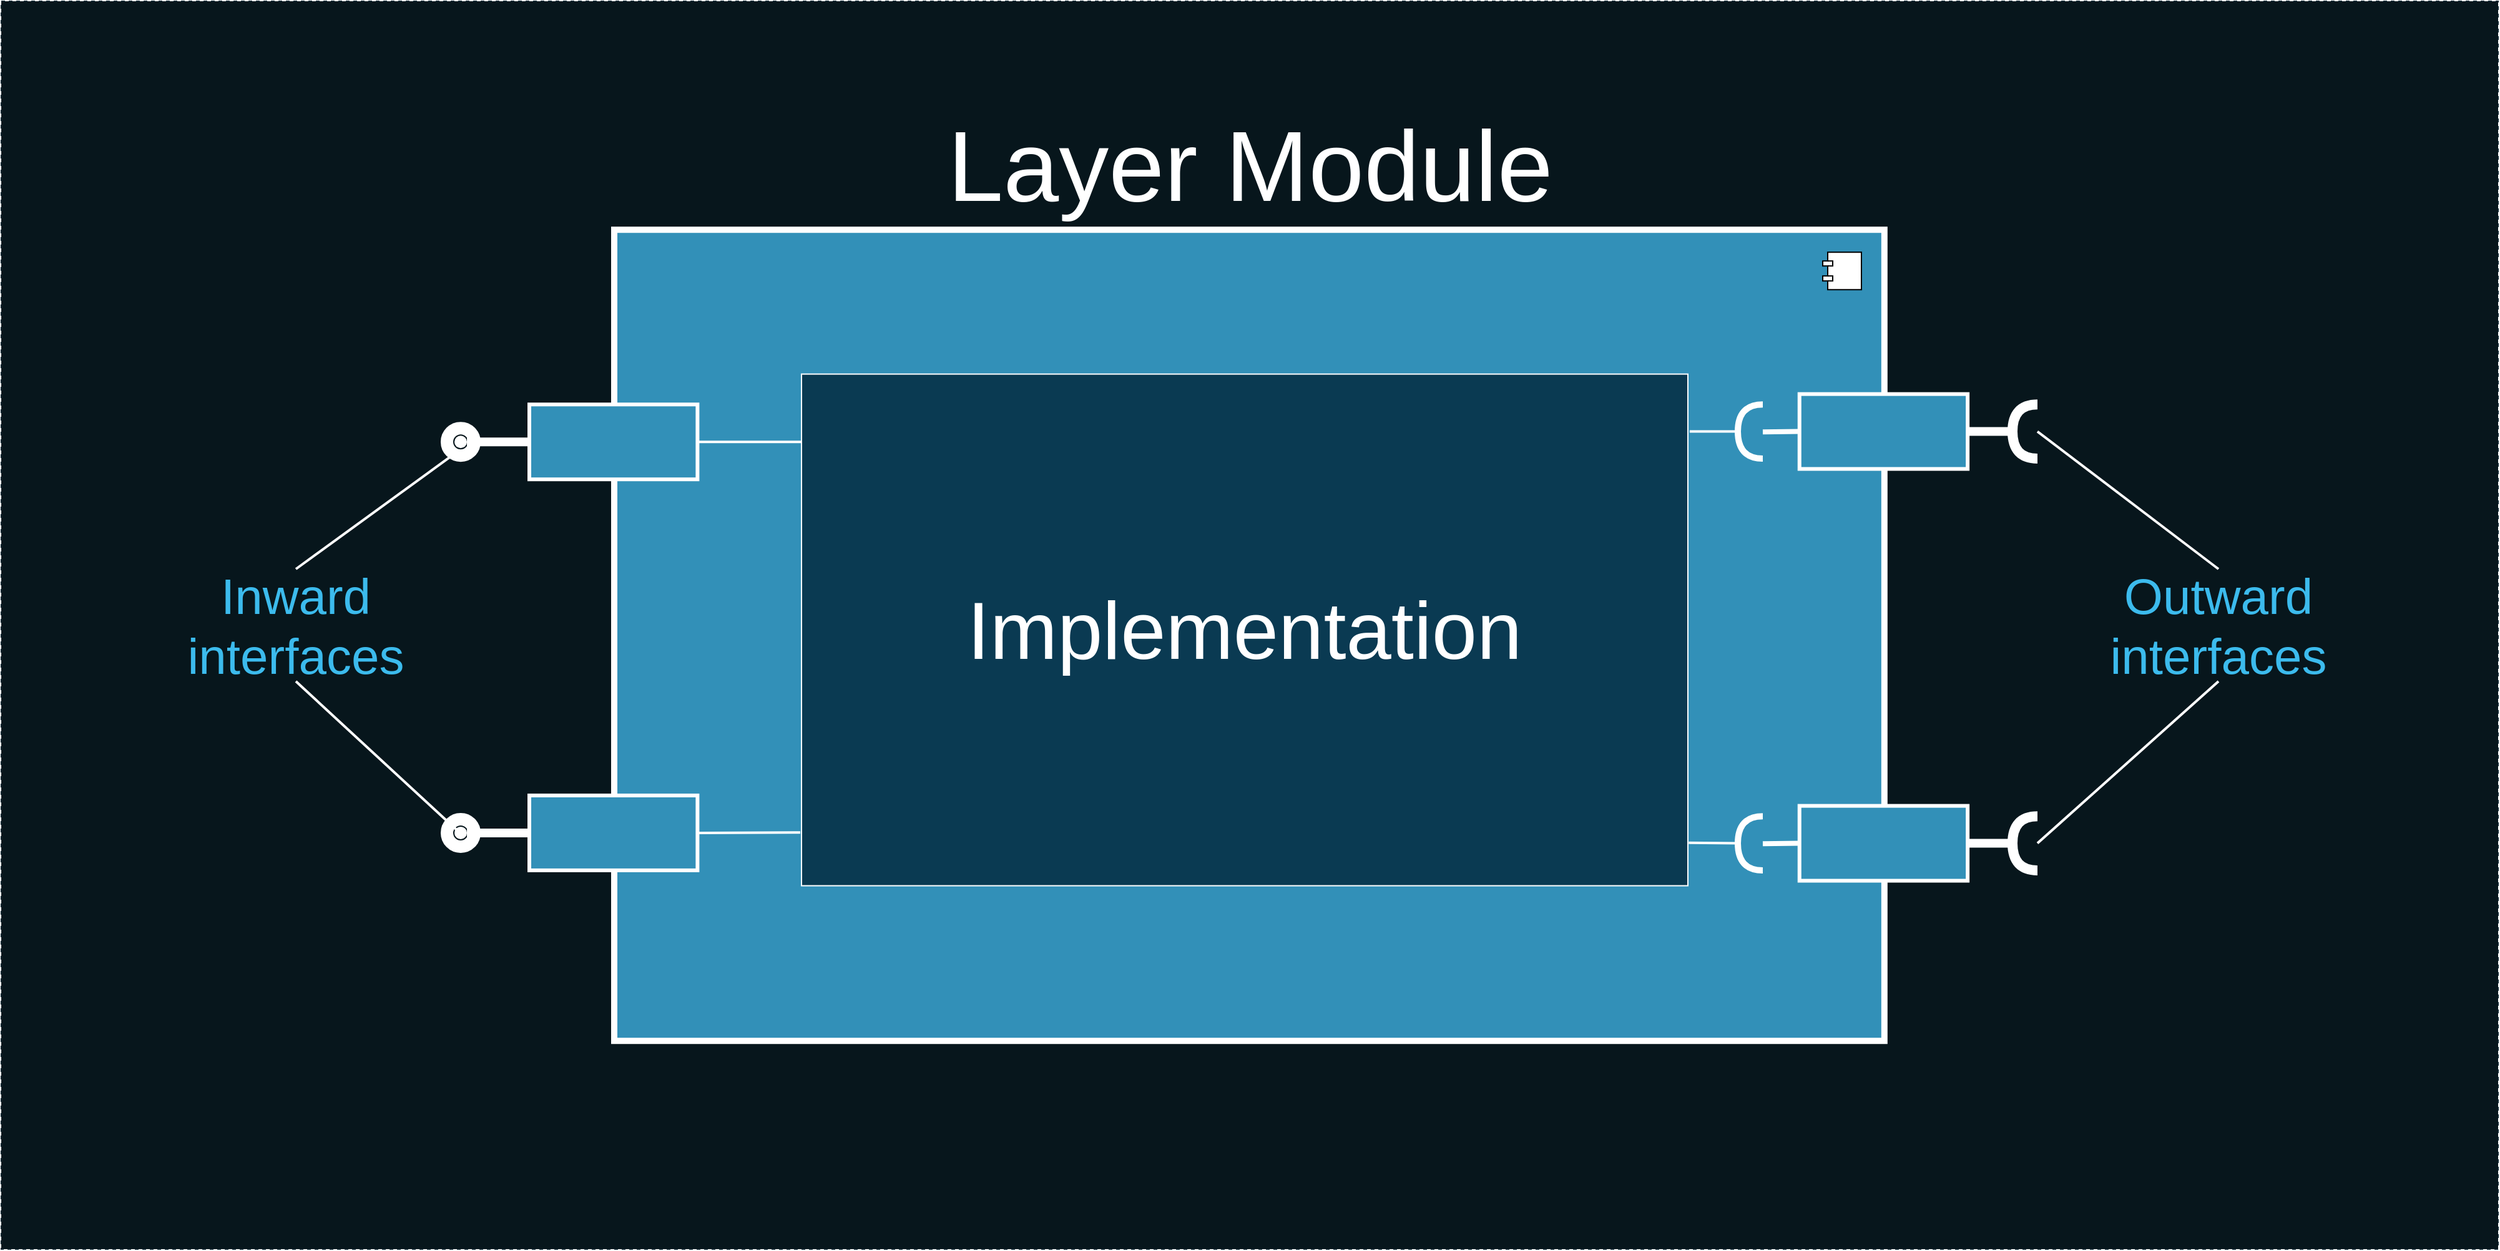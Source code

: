 <mxfile version="13.2.4" type="device"><diagram name="Page-1" id="b5b7bab2-c9e2-2cf4-8b2a-24fd1a2a6d21"><mxGraphModel dx="5339" dy="2343" grid="1" gridSize="10" guides="1" tooltips="1" connect="1" arrows="1" fold="1" page="1" pageScale="1" pageWidth="827" pageHeight="1169" background="#ffffff" math="0" shadow="0"><root><mxCell id="0"/><mxCell id="1" parent="0"/><mxCell id="crDRbli0xWPwZ9U8P9Jx-28" value="rusfinancebank.ru" style="rounded=0;whiteSpace=wrap;html=1;fillColor=#07161C;fontSize=30;fontColor=#FFFFFF;strokeColor=#0C242E;dashed=1;" parent="1" vertex="1"><mxGeometry x="-3090" y="-290" width="2000" height="1000" as="geometry"/></mxCell><mxCell id="tXMVsCFoQF1KZuXmmmwA-16" value="" style="rounded=0;orthogonalLoop=1;jettySize=auto;html=1;endArrow=none;endFill=0;fontSize=40;fontColor=#FFFFFF;strokeColor=#FFFFFF;strokeWidth=7;exitX=0;exitY=0.5;exitDx=0;exitDy=0;" parent="1" source="nEMtQPzapgCjAuKPO60t-6" target="tXMVsCFoQF1KZuXmmmwA-18" edge="1"><mxGeometry relative="1" as="geometry"><mxPoint x="-2889" y="218.12" as="sourcePoint"/><mxPoint x="-2719" y="218.12" as="targetPoint"/></mxGeometry></mxCell><mxCell id="tXMVsCFoQF1KZuXmmmwA-18" value="" style="ellipse;whiteSpace=wrap;html=1;fontFamily=Helvetica;fontSize=12;fontColor=#FFFFFF;align=center;strokeColor=#FFFFFF;fillColor=#ffffff;points=[];aspect=fixed;resizable=0;strokeWidth=22;" parent="1" vertex="1"><mxGeometry x="-2727" y="58.12" width="10" height="10" as="geometry"/></mxCell><mxCell id="tXMVsCFoQF1KZuXmmmwA-21" value="Inward&lt;br&gt;interfaces" style="text;html=1;strokeColor=none;fillColor=none;align=center;verticalAlign=middle;whiteSpace=wrap;rounded=0;fontSize=40;fontColor=#3CBBED;" parent="1" vertex="1"><mxGeometry x="-2919" y="165" width="130" height="90" as="geometry"/></mxCell><mxCell id="tXMVsCFoQF1KZuXmmmwA-23" value="" style="endArrow=none;html=1;strokeColor=#FFFFFF;strokeWidth=2;fontSize=33;fontColor=#3CBBED;entryX=0.371;entryY=1.186;entryDx=0;entryDy=0;entryPerimeter=0;exitX=0.5;exitY=0;exitDx=0;exitDy=0;" parent="1" source="tXMVsCFoQF1KZuXmmmwA-21" target="tXMVsCFoQF1KZuXmmmwA-18" edge="1"><mxGeometry width="50" height="50" relative="1" as="geometry"><mxPoint x="-2969" y="173.12" as="sourcePoint"/><mxPoint x="-2919" y="123.12" as="targetPoint"/></mxGeometry></mxCell><mxCell id="tXMVsCFoQF1KZuXmmmwA-24" value="" style="endArrow=none;html=1;strokeColor=#FFFFFF;strokeWidth=2;fontSize=33;fontColor=#3CBBED;entryX=0.214;entryY=0.296;entryDx=0;entryDy=0;entryPerimeter=0;exitX=0.5;exitY=1;exitDx=0;exitDy=0;" parent="1" source="tXMVsCFoQF1KZuXmmmwA-21" target="nEMtQPzapgCjAuKPO60t-9" edge="1"><mxGeometry width="50" height="50" relative="1" as="geometry"><mxPoint x="-2914" y="185.0" as="sourcePoint"/><mxPoint x="-2699.57" y="375.83" as="targetPoint"/></mxGeometry></mxCell><mxCell id="tXMVsCFoQF1KZuXmmmwA-25" value="Outward&lt;br&gt;interfaces" style="text;html=1;strokeColor=none;fillColor=none;align=center;verticalAlign=middle;whiteSpace=wrap;rounded=0;fontSize=40;fontColor=#3CBBED;" parent="1" vertex="1"><mxGeometry x="-1379" y="165" width="130" height="90" as="geometry"/></mxCell><mxCell id="tXMVsCFoQF1KZuXmmmwA-26" value="" style="endArrow=none;html=1;strokeColor=#FFFFFF;strokeWidth=2;fontSize=33;fontColor=#3CBBED;entryX=0;entryY=0.5;entryDx=0;entryDy=0;exitX=0.5;exitY=1;exitDx=0;exitDy=0;entryPerimeter=0;" parent="1" source="tXMVsCFoQF1KZuXmmmwA-25" target="WUQhIYBa5418pxO2Ay4J-5" edge="1"><mxGeometry width="50" height="50" relative="1" as="geometry"><mxPoint x="-2844" y="265.0" as="sourcePoint"/><mxPoint x="-2689.57" y="385.83" as="targetPoint"/></mxGeometry></mxCell><mxCell id="tXMVsCFoQF1KZuXmmmwA-27" value="" style="endArrow=none;html=1;strokeColor=#FFFFFF;strokeWidth=2;fontSize=33;fontColor=#3CBBED;entryX=0;entryY=0.5;entryDx=0;entryDy=0;exitX=0.5;exitY=0;exitDx=0;exitDy=0;entryPerimeter=0;" parent="1" source="tXMVsCFoQF1KZuXmmmwA-25" target="WUQhIYBa5418pxO2Ay4J-1" edge="1"><mxGeometry width="50" height="50" relative="1" as="geometry"><mxPoint x="-1304.0" y="265.0" as="sourcePoint"/><mxPoint x="-1514.297" y="394.788" as="targetPoint"/></mxGeometry></mxCell><mxCell id="WUQhIYBa5418pxO2Ay4J-3" value="" style="group" parent="1" vertex="1" connectable="0"><mxGeometry x="-1479" y="33.12" width="20" height="43.33" as="geometry"/></mxCell><mxCell id="WUQhIYBa5418pxO2Ay4J-1" value="" style="shape=requiredInterface;html=1;verticalLabelPosition=bottom;strokeColor=#FFFFFF;strokeWidth=8;fontSize=33;fontColor=#3CBBED;rotation=-180;" parent="WUQhIYBa5418pxO2Ay4J-3" vertex="1"><mxGeometry width="20" height="43.33" as="geometry"/></mxCell><mxCell id="WUQhIYBa5418pxO2Ay4J-4" value="" style="group" parent="1" vertex="1" connectable="0"><mxGeometry x="-1479" y="363.12" width="20" height="43.33" as="geometry"/></mxCell><mxCell id="WUQhIYBa5418pxO2Ay4J-5" value="" style="shape=requiredInterface;html=1;verticalLabelPosition=bottom;strokeColor=#FFFFFF;strokeWidth=8;fontSize=33;fontColor=#3CBBED;rotation=-180;" parent="WUQhIYBa5418pxO2Ay4J-4" vertex="1"><mxGeometry width="20" height="43.33" as="geometry"/></mxCell><mxCell id="WUQhIYBa5418pxO2Ay4J-6" value="" style="rounded=0;orthogonalLoop=1;jettySize=auto;html=1;endArrow=none;endFill=0;fontSize=40;fontColor=#FFFFFF;strokeColor=#FFFFFF;strokeWidth=7;exitX=1;exitY=0.5;exitDx=0;exitDy=0;exitPerimeter=0;entryX=1;entryY=0.5;entryDx=0;entryDy=0;" parent="1" source="WUQhIYBa5418pxO2Ay4J-5" target="nEMtQPzapgCjAuKPO60t-2" edge="1"><mxGeometry relative="1" as="geometry"><mxPoint x="-2579" y="75.62" as="sourcePoint"/><mxPoint x="-1524.297" y="384.788" as="targetPoint"/></mxGeometry></mxCell><mxCell id="WUQhIYBa5418pxO2Ay4J-13" value="" style="rounded=0;orthogonalLoop=1;jettySize=auto;html=1;endArrow=none;endFill=0;fontSize=40;fontColor=#FFFFFF;strokeColor=#FFFFFF;strokeWidth=4;exitX=0;exitY=0.5;exitDx=0;exitDy=0;" parent="1" edge="1"><mxGeometry relative="1" as="geometry"><mxPoint x="-1640.238" y="54.788" as="sourcePoint"/><mxPoint x="-1679" y="55.12" as="targetPoint"/></mxGeometry></mxCell><mxCell id="6zHsUcergq1utXB0naxn-11" value="" style="html=1;dropTarget=0;strokeColor=#FFFFFF;strokeWidth=3;fillColor=#3290B8;fontSize=23;fontColor=#FFFFFF;labelPosition=center;verticalLabelPosition=top;align=center;verticalAlign=bottom;" parent="1" vertex="1"><mxGeometry x="-2599" y="-106.88" width="1017.41" height="650.0" as="geometry"/></mxCell><mxCell id="6zHsUcergq1utXB0naxn-12" value="" style="shape=component;jettyWidth=8;jettyHeight=4;" parent="6zHsUcergq1utXB0naxn-11" vertex="1"><mxGeometry x="1" width="20" height="20" relative="1" as="geometry"><mxPoint x="-27" y="7" as="offset"/></mxGeometry></mxCell><mxCell id="WUQhIYBa5418pxO2Ay4J-2" value="" style="rounded=0;orthogonalLoop=1;jettySize=auto;html=1;endArrow=none;endFill=0;fontSize=40;fontColor=#FFFFFF;strokeColor=#FFFFFF;strokeWidth=7;exitX=1;exitY=0.5;exitDx=0;exitDy=0;exitPerimeter=0;entryX=1;entryY=0.5;entryDx=0;entryDy=0;" parent="1" source="WUQhIYBa5418pxO2Ay4J-1" target="nEMtQPzapgCjAuKPO60t-1" edge="1"><mxGeometry relative="1" as="geometry"><mxPoint x="-2589" y="65.62" as="sourcePoint"/><mxPoint x="-1524.297" y="54.788" as="targetPoint"/></mxGeometry></mxCell><mxCell id="tXMVsCFoQF1KZuXmmmwA-10" value="" style="group;labelPosition=center;verticalLabelPosition=top;align=center;verticalAlign=bottom;" parent="1" vertex="1" connectable="0"><mxGeometry x="-2599" y="-106.88" width="1084.08" height="650.0" as="geometry"/></mxCell><mxCell id="tXMVsCFoQF1KZuXmmmwA-11" value="&lt;font style=&quot;font-size: 80px&quot;&gt;Layer Module&lt;/font&gt;" style="html=1;dropTarget=0;strokeColor=#FFFFFF;strokeWidth=5;fillColor=#3290B8;fontSize=61;fontColor=#FFFFFF;labelPosition=center;verticalLabelPosition=top;align=center;verticalAlign=bottom;" parent="tXMVsCFoQF1KZuXmmmwA-10" vertex="1"><mxGeometry width="1017.41" height="650.0" as="geometry"/></mxCell><mxCell id="WUQhIYBa5418pxO2Ay4J-8" value="" style="group;strokeWidth=1;" parent="tXMVsCFoQF1KZuXmmmwA-10" vertex="1" connectable="0"><mxGeometry x="900" y="140" width="20" height="43.33" as="geometry"/></mxCell><mxCell id="WUQhIYBa5418pxO2Ay4J-9" value="" style="shape=requiredInterface;html=1;verticalLabelPosition=bottom;strokeColor=#FFFFFF;strokeWidth=5;fontSize=33;fontColor=#3CBBED;rotation=-180;" parent="WUQhIYBa5418pxO2Ay4J-8" vertex="1"><mxGeometry width="20" height="43.33" as="geometry"/></mxCell><mxCell id="nEMtQPzapgCjAuKPO60t-3" value="" style="rounded=0;orthogonalLoop=1;jettySize=auto;html=1;endArrow=none;endFill=0;fontSize=40;fontColor=#FFFFFF;strokeColor=#FFFFFF;strokeWidth=4;exitX=0;exitY=0.5;exitDx=0;exitDy=0;" parent="WUQhIYBa5418pxO2Ay4J-8" source="nEMtQPzapgCjAuKPO60t-1" edge="1"><mxGeometry relative="1" as="geometry"><mxPoint x="49.38" y="22.0" as="sourcePoint"/><mxPoint x="20" y="22" as="targetPoint"/></mxGeometry></mxCell><mxCell id="WUQhIYBa5418pxO2Ay4J-15" value="" style="group;strokeWidth=1;" parent="tXMVsCFoQF1KZuXmmmwA-10" vertex="1" connectable="0"><mxGeometry x="900" y="470" width="20" height="43.33" as="geometry"/></mxCell><mxCell id="WUQhIYBa5418pxO2Ay4J-16" value="" style="shape=requiredInterface;html=1;verticalLabelPosition=bottom;strokeColor=#FFFFFF;strokeWidth=5;fontSize=33;fontColor=#3CBBED;rotation=-180;" parent="WUQhIYBa5418pxO2Ay4J-15" vertex="1"><mxGeometry width="20" height="43.33" as="geometry"/></mxCell><mxCell id="WUQhIYBa5418pxO2Ay4J-18" value="" style="rounded=0;orthogonalLoop=1;jettySize=auto;html=1;endArrow=none;endFill=0;fontSize=40;fontColor=#FFFFFF;strokeColor=#FFFFFF;strokeWidth=4;exitX=0;exitY=0.5;exitDx=0;exitDy=0;" parent="tXMVsCFoQF1KZuXmmmwA-10" source="nEMtQPzapgCjAuKPO60t-2" edge="1"><mxGeometry relative="1" as="geometry"><mxPoint x="958.762" y="491.668" as="sourcePoint"/><mxPoint x="920.0" y="492" as="targetPoint"/></mxGeometry></mxCell><mxCell id="WUQhIYBa5418pxO2Ay4J-10" value="" style="rounded=0;orthogonalLoop=1;jettySize=auto;html=1;endArrow=none;endFill=0;fontSize=40;fontColor=#FFFFFF;strokeColor=#FFFFFF;strokeWidth=2;exitX=1;exitY=0.5;exitDx=0;exitDy=0;exitPerimeter=0;entryX=1.002;entryY=0.112;entryDx=0;entryDy=0;entryPerimeter=0;" parent="tXMVsCFoQF1KZuXmmmwA-10" source="WUQhIYBa5418pxO2Ay4J-9" target="2nFIOmv0gSlBv7-yu12k-1" edge="1"><mxGeometry relative="1" as="geometry"><mxPoint x="-210" y="172.5" as="sourcePoint"/><mxPoint x="828.432" y="214.312" as="targetPoint"/></mxGeometry></mxCell><mxCell id="WUQhIYBa5418pxO2Ay4J-17" value="" style="rounded=0;orthogonalLoop=1;jettySize=auto;html=1;endArrow=none;endFill=0;fontSize=40;fontColor=#FFFFFF;strokeColor=#FFFFFF;strokeWidth=2;exitX=1;exitY=0.5;exitDx=0;exitDy=0;exitPerimeter=0;entryX=1.001;entryY=0.916;entryDx=0;entryDy=0;entryPerimeter=0;" parent="tXMVsCFoQF1KZuXmmmwA-10" source="WUQhIYBa5418pxO2Ay4J-16" target="2nFIOmv0gSlBv7-yu12k-1" edge="1"><mxGeometry relative="1" as="geometry"><mxPoint x="-210" y="502.5" as="sourcePoint"/><mxPoint x="812" y="489" as="targetPoint"/></mxGeometry></mxCell><mxCell id="WUQhIYBa5418pxO2Ay4J-28" value="" style="rounded=0;orthogonalLoop=1;jettySize=auto;html=1;endArrow=none;endFill=0;fontSize=40;fontColor=#FFFFFF;strokeColor=#FFFFFF;strokeWidth=2;entryX=0;entryY=0.25;entryDx=0;entryDy=0;" parent="tXMVsCFoQF1KZuXmmmwA-10" source="nEMtQPzapgCjAuKPO60t-6" target="tXMVsCFoQF1KZuXmmmwA-11" edge="1"><mxGeometry relative="1" as="geometry"><mxPoint x="10" y="172.5" as="sourcePoint"/><mxPoint x="209.504" y="180.502" as="targetPoint"/></mxGeometry></mxCell><mxCell id="nEMtQPzapgCjAuKPO60t-1" value="&lt;span style=&quot;font-family: monospace ; font-size: 0px&quot;&gt;%3CmxGraphModel%3E%3Croot%3E%3CmxCell%20id%3D%220%22%2F%3E%3CmxCell%20id%3D%221%22%20parent%3D%220%22%2F%3E%3CmxCell%20id%3D%222%22%20value%3D%22%22%20style%3D%22rounded%3D0%3BorthogonalLoop%3D1%3BjettySize%3Dauto%3Bhtml%3D1%3BendArrow%3Dnone%3BendFill%3D0%3BfontSize%3D40%3BfontColor%3D%23FFFFFF%3BstrokeColor%3D%23FFFFFF%3BstrokeWidth%3D4%3BexitX%3D0%3BexitY%3D0.5%3BexitDx%3D0%3BexitDy%3D0%3B%22%20edge%3D%221%22%20parent%3D%221%22%3E%3CmxGeometry%20relative%3D%221%22%20as%3D%22geometry%22%3E%3CmxPoint%20x%3D%22-999.62%22%20y%3D%22171.66%22%20as%3D%22sourcePoint%22%2F%3E%3CmxPoint%20x%3D%22-1029%22%20y%3D%22172%22%20as%3D%22targetPoint%22%2F%3E%3C%2FmxGeometry%3E%3C%2FmxCell%3E%3C%2Froot%3E%3C%2FmxGraphModel%3E&lt;/span&gt;&lt;span style=&quot;font-family: monospace ; font-size: 0px&quot;&gt;%3CmxGraphModel%3E%3Croot%3E%3CmxCell%20id%3D%220%22%2F%3E%3CmxCell%20id%3D%221%22%20parent%3D%220%22%2F%3E%3CmxCell%20id%3D%222%22%20value%3D%22%22%20style%3D%22rounded%3D0%3BorthogonalLoop%3D1%3BjettySize%3Dauto%3Bhtml%3D1%3BendArrow%3Dnone%3BendFill%3D0%3BfontSize%3D40%3BfontColor%3D%23FFFFFF%3BstrokeColor%3D%23FFFFFF%3BstrokeWidth%3D4%3BexitX%3D0%3BexitY%3D0.5%3BexitDx%3D0%3BexitDy%3D0%3B%22%20edge%3D%221%22%20parent%3D%221%22%3E%3CmxGeometry%20relative%3D%221%22%20as%3D%22geometry%22%3E%3CmxPoint%20x%3D%22-999.62%22%20y%3D%22171.66%22%20as%3D%22sourcePoint%22%2F%3E%3CmxPoint%20x%3D%22-1029%22%20y%3D%22172%22%20as%3D%22targetPoint%22%2F%3E%3C%2FmxGeometry%3E%3C%2FmxCell%3E%3C%2Froot%3E%3C%2FmxGraphModel%3E&lt;/span&gt;" style="rounded=0;whiteSpace=wrap;html=1;fillColor=#3290B8;strokeColor=#FFFFFF;strokeWidth=3;" parent="tXMVsCFoQF1KZuXmmmwA-10" vertex="1"><mxGeometry x="949.38" y="131.66" width="134.7" height="60" as="geometry"/></mxCell><mxCell id="nEMtQPzapgCjAuKPO60t-2" value="" style="rounded=0;whiteSpace=wrap;html=1;fillColor=#3290B8;strokeColor=#FFFFFF;strokeWidth=3;" parent="tXMVsCFoQF1KZuXmmmwA-10" vertex="1"><mxGeometry x="949.38" y="461.66" width="134.7" height="60" as="geometry"/></mxCell><mxCell id="tXMVsCFoQF1KZuXmmmwA-12" value="" style="shape=component;jettyWidth=8;jettyHeight=4;" parent="tXMVsCFoQF1KZuXmmmwA-10" vertex="1"><mxGeometry x="1" width="31" height="30" relative="1" as="geometry"><mxPoint x="-116.08" y="18" as="offset"/></mxGeometry></mxCell><mxCell id="nEMtQPzapgCjAuKPO60t-6" value="&lt;span style=&quot;font-family: monospace ; font-size: 0px&quot;&gt;%3CmxGraphModel%3E%3Croot%3E%3CmxCell%20id%3D%220%22%2F%3E%3CmxCell%20id%3D%221%22%20parent%3D%220%22%2F%3E%3CmxCell%20id%3D%222%22%20value%3D%22%22%20style%3D%22rounded%3D0%3BorthogonalLoop%3D1%3BjettySize%3Dauto%3Bhtml%3D1%3BendArrow%3Dnone%3BendFill%3D0%3BfontSize%3D40%3BfontColor%3D%23FFFFFF%3BstrokeColor%3D%23FFFFFF%3BstrokeWidth%3D4%3BexitX%3D0%3BexitY%3D0.5%3BexitDx%3D0%3BexitDy%3D0%3B%22%20edge%3D%221%22%20parent%3D%221%22%3E%3CmxGeometry%20relative%3D%221%22%20as%3D%22geometry%22%3E%3CmxPoint%20x%3D%22-999.62%22%20y%3D%22171.66%22%20as%3D%22sourcePoint%22%2F%3E%3CmxPoint%20x%3D%22-1029%22%20y%3D%22172%22%20as%3D%22targetPoint%22%2F%3E%3C%2FmxGeometry%3E%3C%2FmxCell%3E%3C%2Froot%3E%3C%2FmxGraphModel%3E&lt;/span&gt;&lt;span style=&quot;font-family: monospace ; font-size: 0px&quot;&gt;%3CmxGraphModel%3E%3Croot%3E%3CmxCell%20id%3D%220%22%2F%3E%3CmxCell%20id%3D%221%22%20parent%3D%220%22%2F%3E%3CmxCell%20id%3D%222%22%20value%3D%22%22%20style%3D%22rounded%3D0%3BorthogonalLoop%3D1%3BjettySize%3Dauto%3Bhtml%3D1%3BendArrow%3Dnone%3BendFill%3D0%3BfontSize%3D40%3BfontColor%3D%23FFFFFF%3BstrokeColor%3D%23FFFFFF%3BstrokeWidth%3D4%3BexitX%3D0%3BexitY%3D0.5%3BexitDx%3D0%3BexitDy%3D0%3B%22%20edge%3D%221%22%20parent%3D%221%22%3E%3CmxGeometry%20relative%3D%221%22%20as%3D%22geometry%22%3E%3CmxPoint%20x%3D%22-999.62%22%20y%3D%22171.66%22%20as%3D%22sourcePoint%22%2F%3E%3CmxPoint%20x%3D%22-1029%22%20y%3D%22172%22%20as%3D%22targetPoint%22%2F%3E%3C%2FmxGeometry%3E%3C%2FmxCell%3E%3C%2Froot%3E%3C%2FmxGraphModel%3E&lt;/span&gt;" style="rounded=0;whiteSpace=wrap;html=1;fillColor=#3290B8;strokeColor=#FFFFFF;strokeWidth=3;" parent="tXMVsCFoQF1KZuXmmmwA-10" vertex="1"><mxGeometry x="-68" y="140" width="134.7" height="60" as="geometry"/></mxCell><mxCell id="nEMtQPzapgCjAuKPO60t-7" value="" style="rounded=0;orthogonalLoop=1;jettySize=auto;html=1;endArrow=none;endFill=0;fontSize=40;fontColor=#FFFFFF;strokeColor=#FFFFFF;strokeWidth=2;entryX=1;entryY=0.5;entryDx=0;entryDy=0;" parent="tXMVsCFoQF1KZuXmmmwA-10" target="nEMtQPzapgCjAuKPO60t-6" edge="1"><mxGeometry relative="1" as="geometry"><mxPoint x="208" y="170" as="sourcePoint"/><mxPoint x="-1949" y="-157.5" as="targetPoint"/></mxGeometry></mxCell><mxCell id="2nFIOmv0gSlBv7-yu12k-1" value="&lt;font color=&quot;#ffffff&quot; style=&quot;font-size: 65px&quot;&gt;Implementation&lt;/font&gt;" style="rounded=0;whiteSpace=wrap;html=1;strokeColor=#FFFFFF;fillColor=#0A3A52;fontSize=44;" parent="tXMVsCFoQF1KZuXmmmwA-10" vertex="1"><mxGeometry x="150" y="115.66" width="710" height="410" as="geometry"/></mxCell><mxCell id="nEMtQPzapgCjAuKPO60t-8" value="" style="rounded=0;orthogonalLoop=1;jettySize=auto;html=1;endArrow=none;endFill=0;fontSize=40;fontColor=#FFFFFF;strokeColor=#FFFFFF;strokeWidth=7;exitX=0;exitY=0.5;exitDx=0;exitDy=0;" parent="1" source="nEMtQPzapgCjAuKPO60t-11" target="nEMtQPzapgCjAuKPO60t-9" edge="1"><mxGeometry relative="1" as="geometry"><mxPoint x="-2889" y="531.45" as="sourcePoint"/><mxPoint x="-2719" y="531.45" as="targetPoint"/></mxGeometry></mxCell><mxCell id="nEMtQPzapgCjAuKPO60t-9" value="" style="ellipse;whiteSpace=wrap;html=1;fontFamily=Helvetica;fontSize=12;fontColor=#FFFFFF;align=center;strokeColor=#FFFFFF;fillColor=#ffffff;points=[];aspect=fixed;resizable=0;strokeWidth=22;" parent="1" vertex="1"><mxGeometry x="-2727" y="371.45" width="10" height="10" as="geometry"/></mxCell><mxCell id="nEMtQPzapgCjAuKPO60t-10" value="" style="rounded=0;orthogonalLoop=1;jettySize=auto;html=1;endArrow=none;endFill=0;fontSize=40;fontColor=#FFFFFF;strokeColor=#FFFFFF;strokeWidth=2;entryX=0;entryY=0.25;entryDx=0;entryDy=0;" parent="1" source="nEMtQPzapgCjAuKPO60t-11" edge="1"><mxGeometry relative="1" as="geometry"><mxPoint x="-640" y="698.95" as="sourcePoint"/><mxPoint x="-2599" y="368.95" as="targetPoint"/></mxGeometry></mxCell><mxCell id="nEMtQPzapgCjAuKPO60t-11" value="&lt;span style=&quot;font-family: monospace ; font-size: 0px&quot;&gt;%3CmxGraphModel%3E%3Croot%3E%3CmxCell%20id%3D%220%22%2F%3E%3CmxCell%20id%3D%221%22%20parent%3D%220%22%2F%3E%3CmxCell%20id%3D%222%22%20value%3D%22%22%20style%3D%22rounded%3D0%3BorthogonalLoop%3D1%3BjettySize%3Dauto%3Bhtml%3D1%3BendArrow%3Dnone%3BendFill%3D0%3BfontSize%3D40%3BfontColor%3D%23FFFFFF%3BstrokeColor%3D%23FFFFFF%3BstrokeWidth%3D4%3BexitX%3D0%3BexitY%3D0.5%3BexitDx%3D0%3BexitDy%3D0%3B%22%20edge%3D%221%22%20parent%3D%221%22%3E%3CmxGeometry%20relative%3D%221%22%20as%3D%22geometry%22%3E%3CmxPoint%20x%3D%22-999.62%22%20y%3D%22171.66%22%20as%3D%22sourcePoint%22%2F%3E%3CmxPoint%20x%3D%22-1029%22%20y%3D%22172%22%20as%3D%22targetPoint%22%2F%3E%3C%2FmxGeometry%3E%3C%2FmxCell%3E%3C%2Froot%3E%3C%2FmxGraphModel%3E&lt;/span&gt;&lt;span style=&quot;font-family: monospace ; font-size: 0px&quot;&gt;%3CmxGraphModel%3E%3Croot%3E%3CmxCell%20id%3D%220%22%2F%3E%3CmxCell%20id%3D%221%22%20parent%3D%220%22%2F%3E%3CmxCell%20id%3D%222%22%20value%3D%22%22%20style%3D%22rounded%3D0%3BorthogonalLoop%3D1%3BjettySize%3Dauto%3Bhtml%3D1%3BendArrow%3Dnone%3BendFill%3D0%3BfontSize%3D40%3BfontColor%3D%23FFFFFF%3BstrokeColor%3D%23FFFFFF%3BstrokeWidth%3D4%3BexitX%3D0%3BexitY%3D0.5%3BexitDx%3D0%3BexitDy%3D0%3B%22%20edge%3D%221%22%20parent%3D%221%22%3E%3CmxGeometry%20relative%3D%221%22%20as%3D%22geometry%22%3E%3CmxPoint%20x%3D%22-999.62%22%20y%3D%22171.66%22%20as%3D%22sourcePoint%22%2F%3E%3CmxPoint%20x%3D%22-1029%22%20y%3D%22172%22%20as%3D%22targetPoint%22%2F%3E%3C%2FmxGeometry%3E%3C%2FmxCell%3E%3C%2Froot%3E%3C%2FmxGraphModel%3E&lt;/span&gt;" style="rounded=0;whiteSpace=wrap;html=1;fillColor=#3290B8;strokeColor=#FFFFFF;strokeWidth=3;" parent="1" vertex="1"><mxGeometry x="-2667" y="346.45" width="134.7" height="60" as="geometry"/></mxCell><mxCell id="WUQhIYBa5418pxO2Ay4J-30" value="" style="rounded=0;orthogonalLoop=1;jettySize=auto;html=1;endArrow=none;endFill=0;fontSize=40;fontColor=#FFFFFF;strokeColor=#FFFFFF;strokeWidth=2;entryX=1;entryY=0.5;entryDx=0;entryDy=0;" parent="1" target="nEMtQPzapgCjAuKPO60t-11" edge="1"><mxGeometry relative="1" as="geometry"><mxPoint x="-2450" y="376.12" as="sourcePoint"/><mxPoint x="-2589" y="65.62" as="targetPoint"/></mxGeometry></mxCell></root></mxGraphModel></diagram></mxfile>